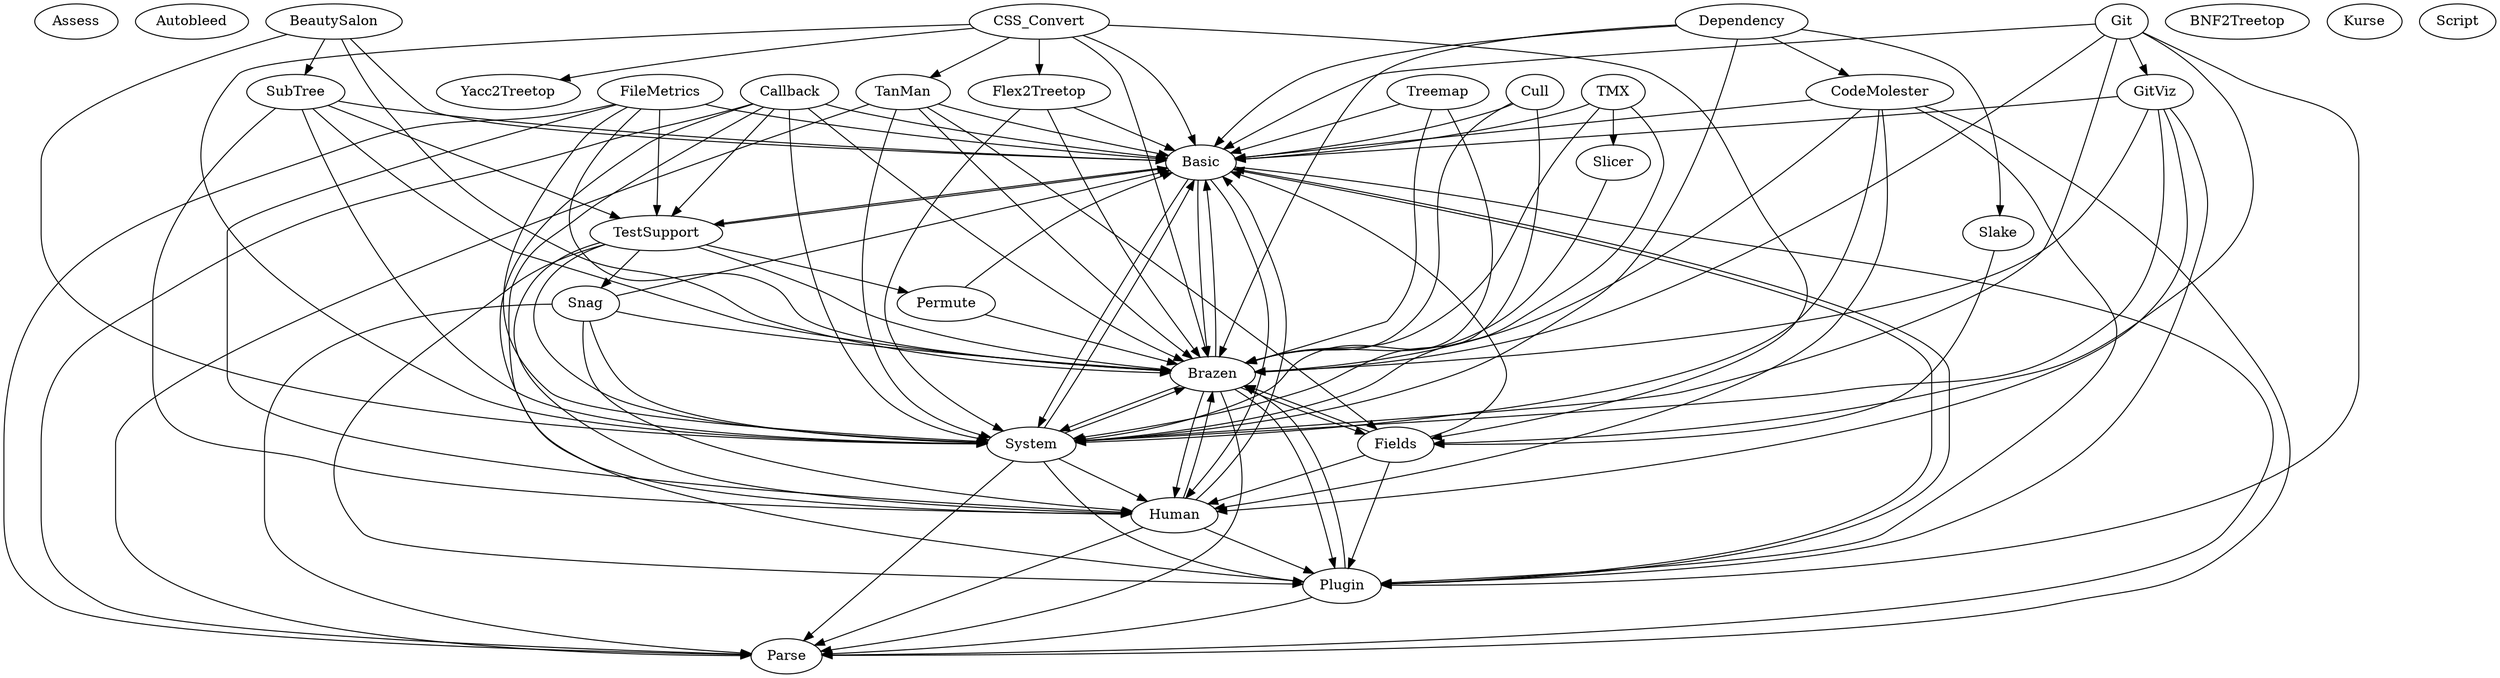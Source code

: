 digraph {
  as [ label="Assess" ]
  au [ label="Autobleed" ]
  ba [ label="Basic" ]
  bs [ label="BeautySalon" ]
  b2 [ label="BNF2Treetop" ]
  br [ label="Brazen" ]
  ca [ label="Callback" ]
  cm [ label="CodeMolester" ]
  cs [ label="CSS_Convert" ]
  cu [ label="Cull" ]
  de [ label="Dependency" ]
  fi [ label="Fields" ]
  fm [ label="FileMetrics" ]
  f2 [ label="Flex2Treetop" ]
  gi [ label="Git" ]
  gv [ label="GitViz" ]
  hu [ label="Human" ]
  ku [ label="Kurse" ]
  pa [ label="Parse" ]
  pe [ label="Permute" ]
  pl [ label="Plugin" ]
  sc [ label="Script" ]
  sla [ label="Slake" ]
  sli [ label="Slicer" ]
  sn [ label="Snag" ]
  st [ label="SubTree" ]
  sy [ label="System" ]
  tan [ label="TanMan" ]
  tmx [ label="TMX" ]
  ts [ label="TestSupport" ]
  tr [ label="Treemap" ]
  y2 [ label="Yacc2Treetop" ]
  ba -> br
  ba -> hu
  ba -> pa
  ba -> pl
  ba -> sy
  ba -> ts
  bs -> ba
  bs -> br
  bs -> st
  bs -> sy
  br -> ba
  br -> fi
  br -> hu
  br -> pa
  br -> pl
  br -> sy
  ca -> ba
  ca -> br
  ca -> hu
  ca -> pa
  ca -> pl
  ca -> sy
  ca -> ts
  cm -> ba
  cm -> br
  cm -> hu
  cm -> pa
  cm -> pl
  cm -> sy
  cs -> ba
  cs -> br
  cs -> fi
  cs -> f2
  cs -> sy
  cs -> tan
  cs -> y2
  cu -> ba
  cu -> br
  cu -> sy
  de -> ba
  de -> br
  de -> cm
  de -> sla
  de -> sy
  fi -> ba
  fi -> br
  fi -> hu
  fi -> pl
  fm -> br
  fm -> ba
  fm -> hu
  fm -> pa
  fm -> sy
  fm -> ts
  f2 -> ba
  f2 -> br
  f2 -> sy
  gi -> ba
  gi -> br
  gi -> fi
  gi -> gv
  gi -> pl
  gi -> sy
  gv -> br
  gv -> ba
  gv -> hu
  gv -> pl
  gv -> sy
  hu -> ba
  hu -> br
  hu -> pa
  hu -> pl
  pe -> ba
  pe -> br
  pl -> ba
  pl -> br
  pl -> pa
  sla -> fi
  sli -> br
  sn -> ba
  sn -> br
  sn -> hu
  sn -> pa
  sn -> sy
  st -> ba
  st -> br
  st -> hu
  st -> sy
  st -> ts
  sy -> ba
  sy -> br
  sy -> hu
  sy -> pa
  sy -> pl
  tan -> ba
  tan -> br
  tan -> fi
  tan -> pa
  tan -> sy
  ts -> ba
  ts -> br
  ts -> pe
  ts -> pl
  ts -> sn
  ts -> hu
  ts -> sy
  tmx -> ba
  tmx -> br
  tmx -> sli
  tmx -> sy
  tr -> ba
  tr -> br
  tr -> sy
}
